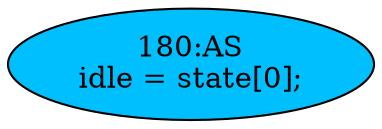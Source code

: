 strict digraph "" {
	node [label="\N"];
	"180:AS"	 [ast="<pyverilog.vparser.ast.Assign object at 0x7f4aed5439d0>",
		def_var="['idle']",
		fillcolor=deepskyblue,
		label="180:AS
idle = state[0];",
		statements="[]",
		style=filled,
		typ=Assign,
		use_var="['state']"];
}
